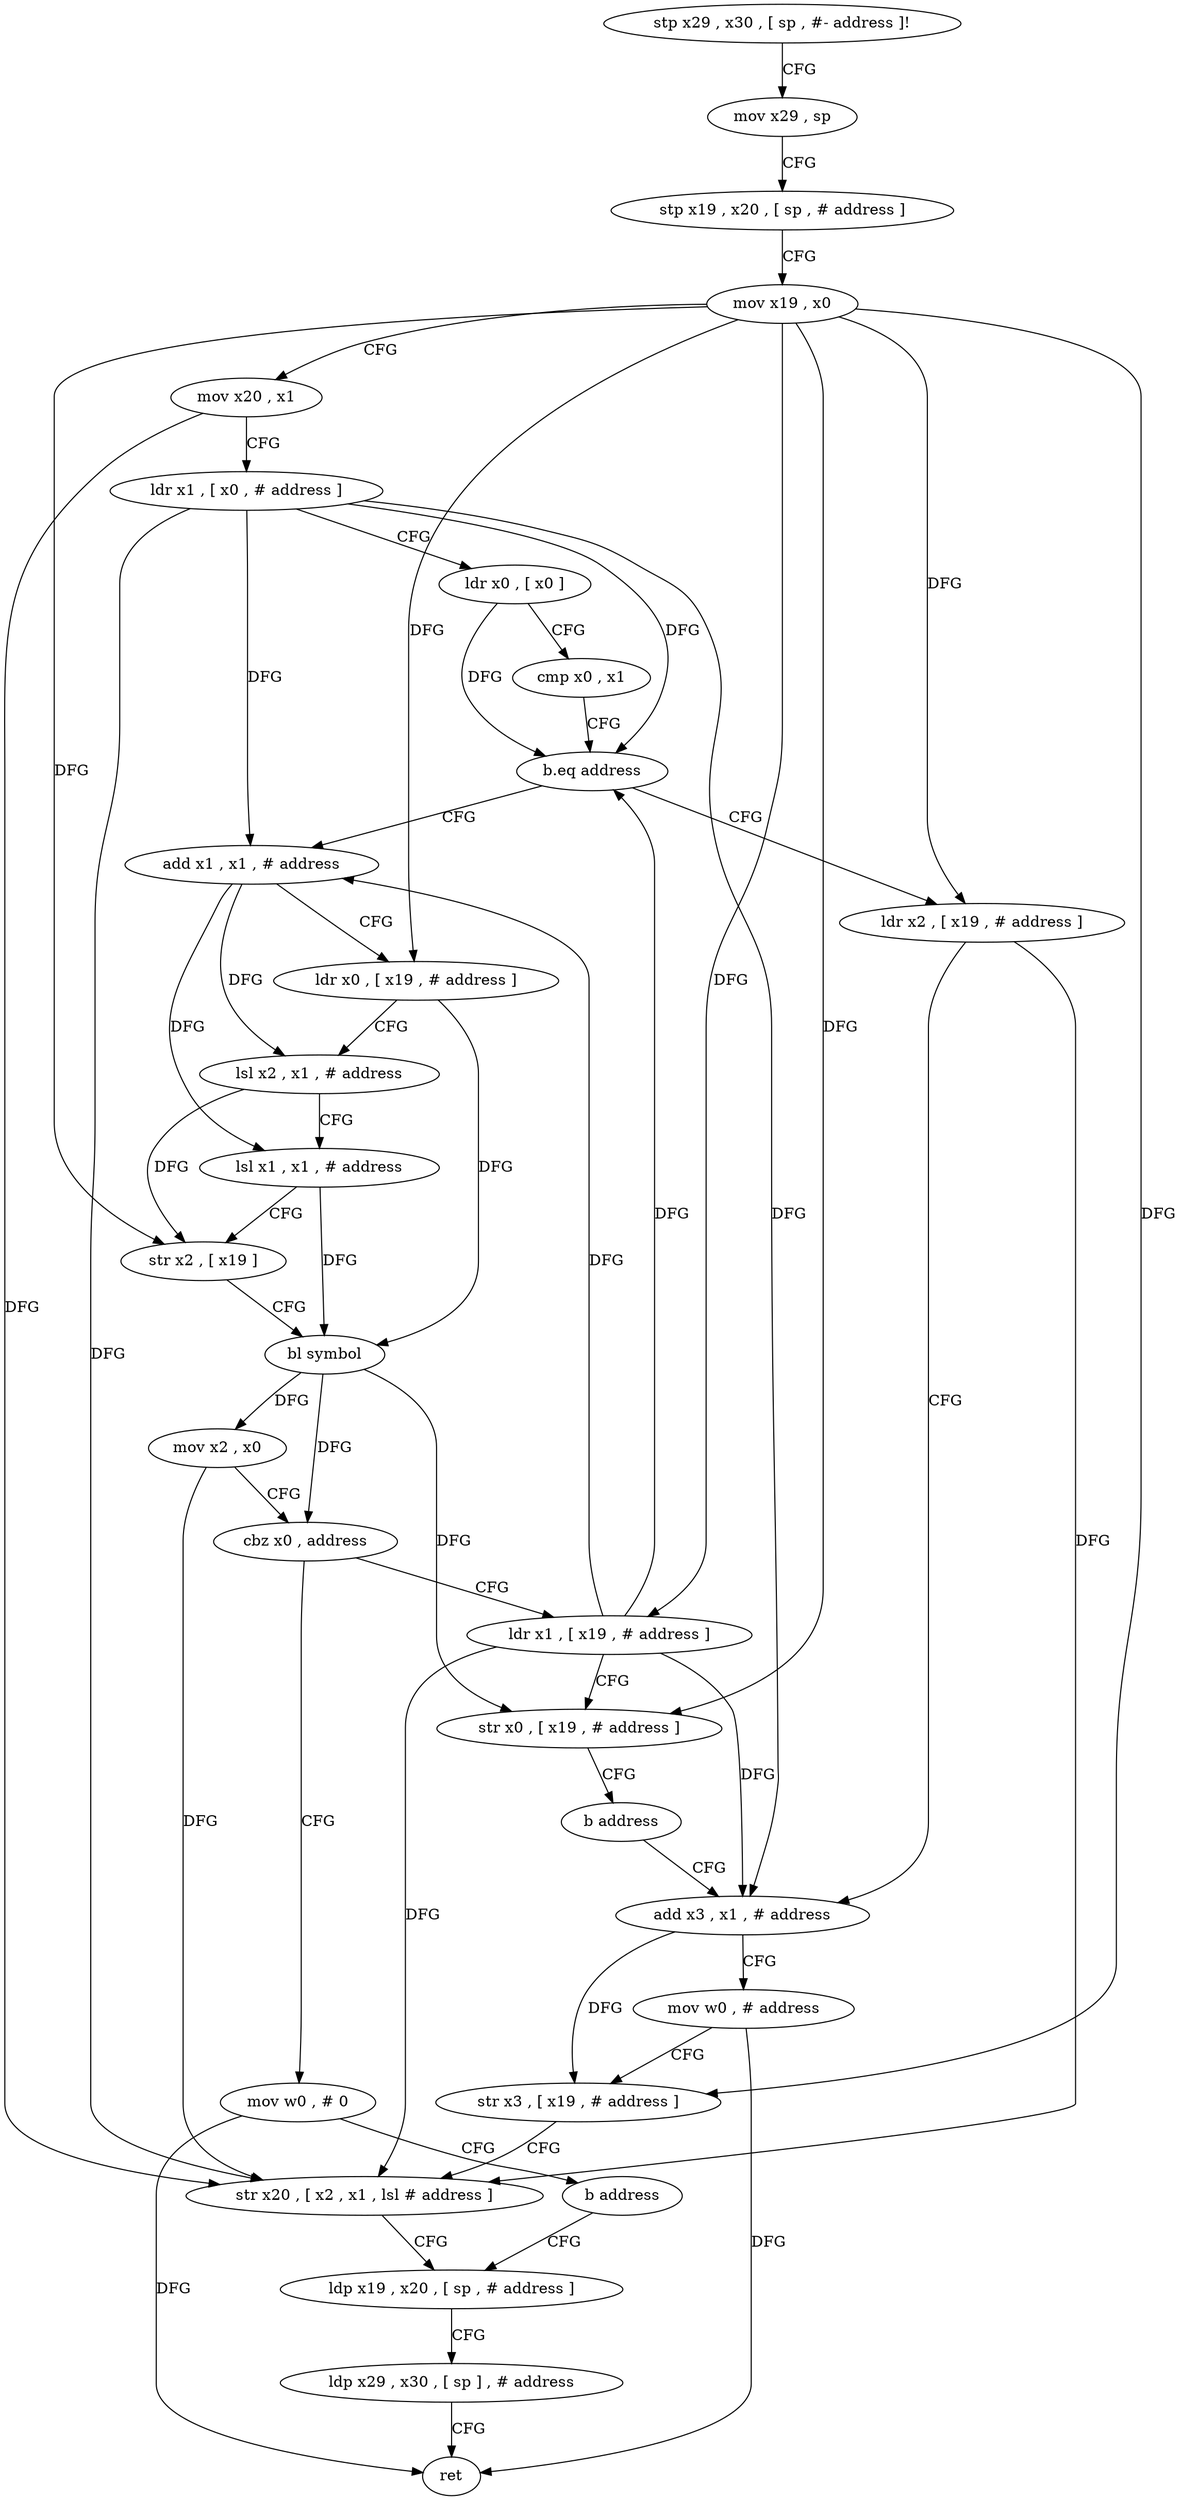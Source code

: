 digraph "func" {
"4319824" [label = "stp x29 , x30 , [ sp , #- address ]!" ]
"4319828" [label = "mov x29 , sp" ]
"4319832" [label = "stp x19 , x20 , [ sp , # address ]" ]
"4319836" [label = "mov x19 , x0" ]
"4319840" [label = "mov x20 , x1" ]
"4319844" [label = "ldr x1 , [ x0 , # address ]" ]
"4319848" [label = "ldr x0 , [ x0 ]" ]
"4319852" [label = "cmp x0 , x1" ]
"4319856" [label = "b.eq address" ]
"4319896" [label = "add x1 , x1 , # address" ]
"4319860" [label = "ldr x2 , [ x19 , # address ]" ]
"4319900" [label = "ldr x0 , [ x19 , # address ]" ]
"4319904" [label = "lsl x2 , x1 , # address" ]
"4319908" [label = "lsl x1 , x1 , # address" ]
"4319912" [label = "str x2 , [ x19 ]" ]
"4319916" [label = "bl symbol" ]
"4319920" [label = "mov x2 , x0" ]
"4319924" [label = "cbz x0 , address" ]
"4319944" [label = "mov w0 , # 0" ]
"4319928" [label = "ldr x1 , [ x19 , # address ]" ]
"4319864" [label = "add x3 , x1 , # address" ]
"4319948" [label = "b address" ]
"4319880" [label = "ldp x19 , x20 , [ sp , # address ]" ]
"4319932" [label = "str x0 , [ x19 , # address ]" ]
"4319936" [label = "b address" ]
"4319884" [label = "ldp x29 , x30 , [ sp ] , # address" ]
"4319888" [label = "ret" ]
"4319868" [label = "mov w0 , # address" ]
"4319872" [label = "str x3 , [ x19 , # address ]" ]
"4319876" [label = "str x20 , [ x2 , x1 , lsl # address ]" ]
"4319824" -> "4319828" [ label = "CFG" ]
"4319828" -> "4319832" [ label = "CFG" ]
"4319832" -> "4319836" [ label = "CFG" ]
"4319836" -> "4319840" [ label = "CFG" ]
"4319836" -> "4319900" [ label = "DFG" ]
"4319836" -> "4319912" [ label = "DFG" ]
"4319836" -> "4319860" [ label = "DFG" ]
"4319836" -> "4319928" [ label = "DFG" ]
"4319836" -> "4319932" [ label = "DFG" ]
"4319836" -> "4319872" [ label = "DFG" ]
"4319840" -> "4319844" [ label = "CFG" ]
"4319840" -> "4319876" [ label = "DFG" ]
"4319844" -> "4319848" [ label = "CFG" ]
"4319844" -> "4319856" [ label = "DFG" ]
"4319844" -> "4319896" [ label = "DFG" ]
"4319844" -> "4319864" [ label = "DFG" ]
"4319844" -> "4319876" [ label = "DFG" ]
"4319848" -> "4319852" [ label = "CFG" ]
"4319848" -> "4319856" [ label = "DFG" ]
"4319852" -> "4319856" [ label = "CFG" ]
"4319856" -> "4319896" [ label = "CFG" ]
"4319856" -> "4319860" [ label = "CFG" ]
"4319896" -> "4319900" [ label = "CFG" ]
"4319896" -> "4319904" [ label = "DFG" ]
"4319896" -> "4319908" [ label = "DFG" ]
"4319860" -> "4319864" [ label = "CFG" ]
"4319860" -> "4319876" [ label = "DFG" ]
"4319900" -> "4319904" [ label = "CFG" ]
"4319900" -> "4319916" [ label = "DFG" ]
"4319904" -> "4319908" [ label = "CFG" ]
"4319904" -> "4319912" [ label = "DFG" ]
"4319908" -> "4319912" [ label = "CFG" ]
"4319908" -> "4319916" [ label = "DFG" ]
"4319912" -> "4319916" [ label = "CFG" ]
"4319916" -> "4319920" [ label = "DFG" ]
"4319916" -> "4319924" [ label = "DFG" ]
"4319916" -> "4319932" [ label = "DFG" ]
"4319920" -> "4319924" [ label = "CFG" ]
"4319920" -> "4319876" [ label = "DFG" ]
"4319924" -> "4319944" [ label = "CFG" ]
"4319924" -> "4319928" [ label = "CFG" ]
"4319944" -> "4319948" [ label = "CFG" ]
"4319944" -> "4319888" [ label = "DFG" ]
"4319928" -> "4319932" [ label = "CFG" ]
"4319928" -> "4319856" [ label = "DFG" ]
"4319928" -> "4319896" [ label = "DFG" ]
"4319928" -> "4319864" [ label = "DFG" ]
"4319928" -> "4319876" [ label = "DFG" ]
"4319864" -> "4319868" [ label = "CFG" ]
"4319864" -> "4319872" [ label = "DFG" ]
"4319948" -> "4319880" [ label = "CFG" ]
"4319880" -> "4319884" [ label = "CFG" ]
"4319932" -> "4319936" [ label = "CFG" ]
"4319936" -> "4319864" [ label = "CFG" ]
"4319884" -> "4319888" [ label = "CFG" ]
"4319868" -> "4319872" [ label = "CFG" ]
"4319868" -> "4319888" [ label = "DFG" ]
"4319872" -> "4319876" [ label = "CFG" ]
"4319876" -> "4319880" [ label = "CFG" ]
}
